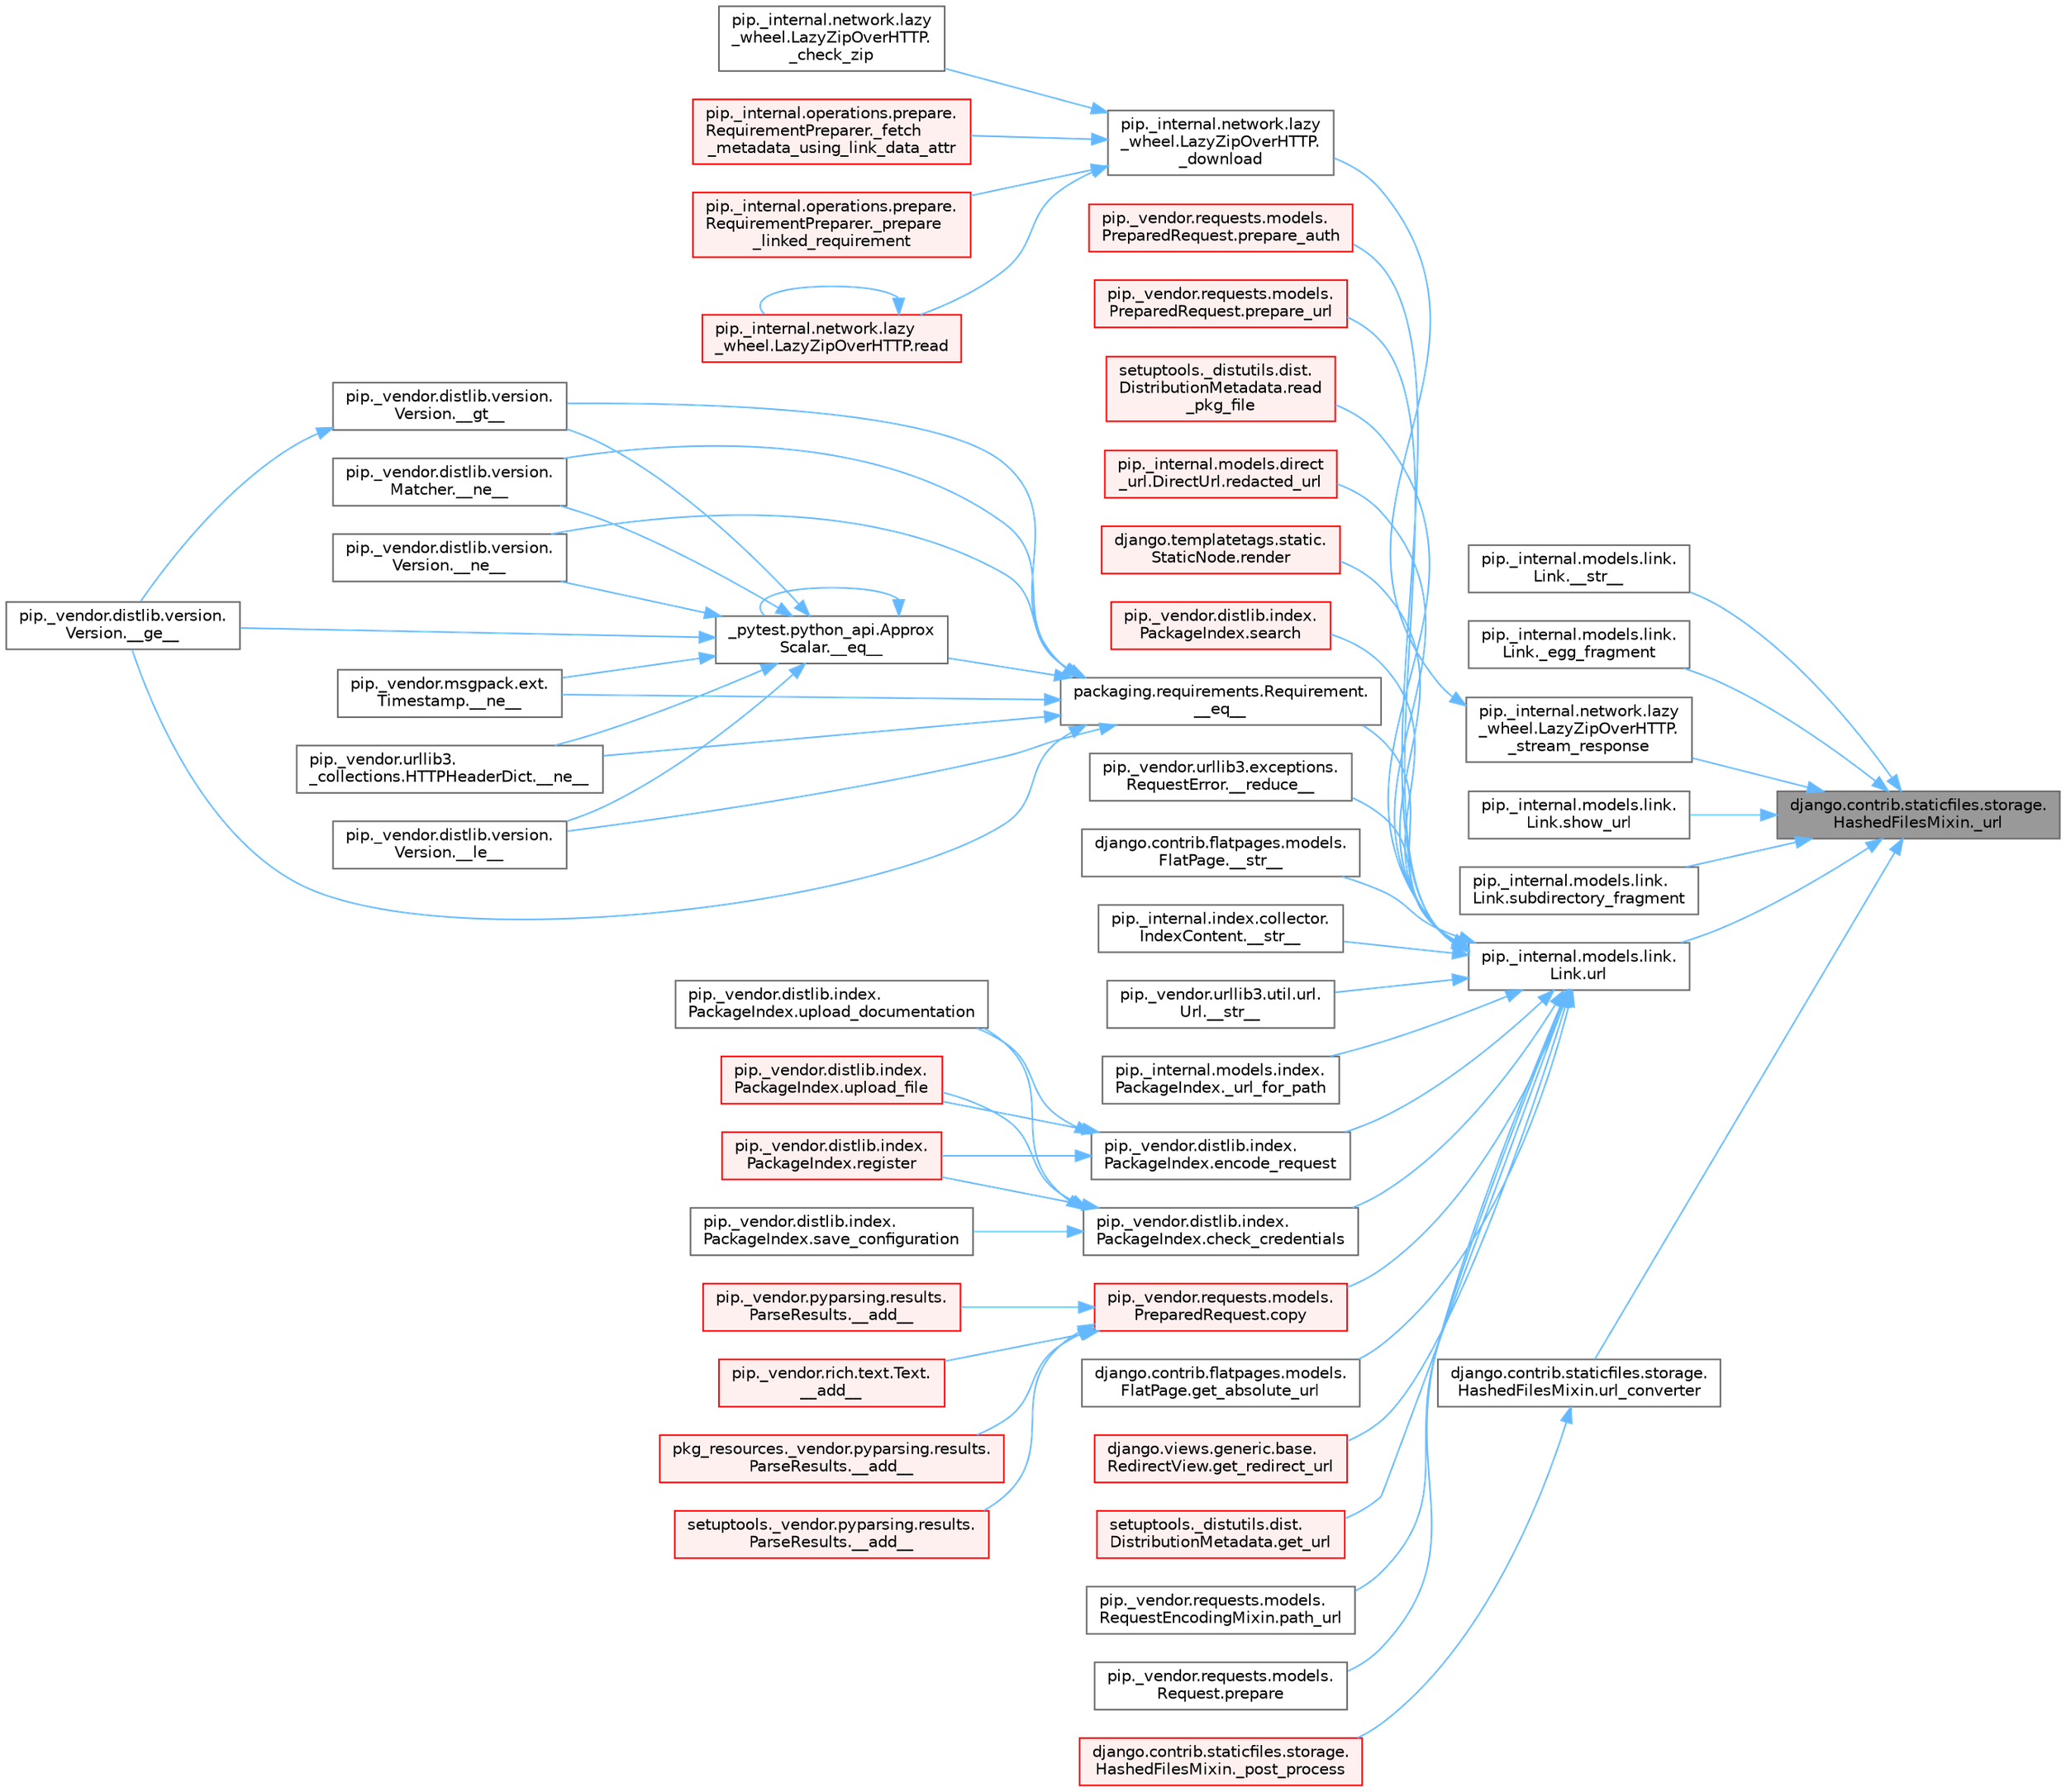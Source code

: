 digraph "django.contrib.staticfiles.storage.HashedFilesMixin._url"
{
 // LATEX_PDF_SIZE
  bgcolor="transparent";
  edge [fontname=Helvetica,fontsize=10,labelfontname=Helvetica,labelfontsize=10];
  node [fontname=Helvetica,fontsize=10,shape=box,height=0.2,width=0.4];
  rankdir="RL";
  Node1 [id="Node000001",label="django.contrib.staticfiles.storage.\lHashedFilesMixin._url",height=0.2,width=0.4,color="gray40", fillcolor="grey60", style="filled", fontcolor="black",tooltip=" "];
  Node1 -> Node2 [id="edge1_Node000001_Node000002",dir="back",color="steelblue1",style="solid",tooltip=" "];
  Node2 [id="Node000002",label="pip._internal.models.link.\lLink.__str__",height=0.2,width=0.4,color="grey40", fillcolor="white", style="filled",URL="$classpip_1_1__internal_1_1models_1_1link_1_1_link.html#aea9fc235d37d639ac167cdeac53ba308",tooltip=" "];
  Node1 -> Node3 [id="edge2_Node000001_Node000003",dir="back",color="steelblue1",style="solid",tooltip=" "];
  Node3 [id="Node000003",label="pip._internal.models.link.\lLink._egg_fragment",height=0.2,width=0.4,color="grey40", fillcolor="white", style="filled",URL="$classpip_1_1__internal_1_1models_1_1link_1_1_link.html#ac92716c3f3ae7898cd2b9c8879c40875",tooltip=" "];
  Node1 -> Node4 [id="edge3_Node000001_Node000004",dir="back",color="steelblue1",style="solid",tooltip=" "];
  Node4 [id="Node000004",label="pip._internal.network.lazy\l_wheel.LazyZipOverHTTP.\l_stream_response",height=0.2,width=0.4,color="grey40", fillcolor="white", style="filled",URL="$classpip_1_1__internal_1_1network_1_1lazy__wheel_1_1_lazy_zip_over_h_t_t_p.html#a0219c4671a1527dbd42f4011238984ac",tooltip=" "];
  Node4 -> Node5 [id="edge4_Node000004_Node000005",dir="back",color="steelblue1",style="solid",tooltip=" "];
  Node5 [id="Node000005",label="pip._internal.network.lazy\l_wheel.LazyZipOverHTTP.\l_download",height=0.2,width=0.4,color="grey40", fillcolor="white", style="filled",URL="$classpip_1_1__internal_1_1network_1_1lazy__wheel_1_1_lazy_zip_over_h_t_t_p.html#ad2434541dbceb1d56f3982d08a80a3ad",tooltip=" "];
  Node5 -> Node6 [id="edge5_Node000005_Node000006",dir="back",color="steelblue1",style="solid",tooltip=" "];
  Node6 [id="Node000006",label="pip._internal.network.lazy\l_wheel.LazyZipOverHTTP.\l_check_zip",height=0.2,width=0.4,color="grey40", fillcolor="white", style="filled",URL="$classpip_1_1__internal_1_1network_1_1lazy__wheel_1_1_lazy_zip_over_h_t_t_p.html#a488556c04cae72e3be28c1c04bf96667",tooltip=" "];
  Node5 -> Node7 [id="edge6_Node000005_Node000007",dir="back",color="steelblue1",style="solid",tooltip=" "];
  Node7 [id="Node000007",label="pip._internal.operations.prepare.\lRequirementPreparer._fetch\l_metadata_using_link_data_attr",height=0.2,width=0.4,color="red", fillcolor="#FFF0F0", style="filled",URL="$classpip_1_1__internal_1_1operations_1_1prepare_1_1_requirement_preparer.html#ae92578e6f2df74e25027d8f7ff89c0ce",tooltip=" "];
  Node5 -> Node10 [id="edge7_Node000005_Node000010",dir="back",color="steelblue1",style="solid",tooltip=" "];
  Node10 [id="Node000010",label="pip._internal.operations.prepare.\lRequirementPreparer._prepare\l_linked_requirement",height=0.2,width=0.4,color="red", fillcolor="#FFF0F0", style="filled",URL="$classpip_1_1__internal_1_1operations_1_1prepare_1_1_requirement_preparer.html#a1dd825f0089e12140b034ff21ef38093",tooltip=" "];
  Node5 -> Node13 [id="edge8_Node000005_Node000013",dir="back",color="steelblue1",style="solid",tooltip=" "];
  Node13 [id="Node000013",label="pip._internal.network.lazy\l_wheel.LazyZipOverHTTP.read",height=0.2,width=0.4,color="red", fillcolor="#FFF0F0", style="filled",URL="$classpip_1_1__internal_1_1network_1_1lazy__wheel_1_1_lazy_zip_over_h_t_t_p.html#adb8837e292941df2568b4de4082ecf19",tooltip=" "];
  Node13 -> Node13 [id="edge9_Node000013_Node000013",dir="back",color="steelblue1",style="solid",tooltip=" "];
  Node1 -> Node3181 [id="edge10_Node000001_Node003181",dir="back",color="steelblue1",style="solid",tooltip=" "];
  Node3181 [id="Node003181",label="pip._internal.models.link.\lLink.show_url",height=0.2,width=0.4,color="grey40", fillcolor="white", style="filled",URL="$classpip_1_1__internal_1_1models_1_1link_1_1_link.html#a18ca3abeab4eb436d6cfab79d7e54da9",tooltip=" "];
  Node1 -> Node3182 [id="edge11_Node000001_Node003182",dir="back",color="steelblue1",style="solid",tooltip=" "];
  Node3182 [id="Node003182",label="pip._internal.models.link.\lLink.subdirectory_fragment",height=0.2,width=0.4,color="grey40", fillcolor="white", style="filled",URL="$classpip_1_1__internal_1_1models_1_1link_1_1_link.html#a5fe3059afe6ce0a3328abab5624a0d4a",tooltip=" "];
  Node1 -> Node3183 [id="edge12_Node000001_Node003183",dir="back",color="steelblue1",style="solid",tooltip=" "];
  Node3183 [id="Node003183",label="pip._internal.models.link.\lLink.url",height=0.2,width=0.4,color="grey40", fillcolor="white", style="filled",URL="$classpip_1_1__internal_1_1models_1_1link_1_1_link.html#a6a4e9c09f8076390a11cc9b3fe51aede",tooltip=" "];
  Node3183 -> Node938 [id="edge13_Node003183_Node000938",dir="back",color="steelblue1",style="solid",tooltip=" "];
  Node938 [id="Node000938",label="packaging.requirements.Requirement.\l__eq__",height=0.2,width=0.4,color="grey40", fillcolor="white", style="filled",URL="$classpackaging_1_1requirements_1_1_requirement.html#ae285c586a0e8b9e700b0f5f25e2c2671",tooltip=" "];
  Node938 -> Node21 [id="edge14_Node000938_Node000021",dir="back",color="steelblue1",style="solid",tooltip=" "];
  Node21 [id="Node000021",label="_pytest.python_api.Approx\lScalar.__eq__",height=0.2,width=0.4,color="grey40", fillcolor="white", style="filled",URL="$class__pytest_1_1python__api_1_1_approx_scalar.html#af4601ee4ca7409927f88c83ebfc3d923",tooltip=" "];
  Node21 -> Node21 [id="edge15_Node000021_Node000021",dir="back",color="steelblue1",style="solid",tooltip=" "];
  Node21 -> Node22 [id="edge16_Node000021_Node000022",dir="back",color="steelblue1",style="solid",tooltip=" "];
  Node22 [id="Node000022",label="pip._vendor.distlib.version.\lVersion.__ge__",height=0.2,width=0.4,color="grey40", fillcolor="white", style="filled",URL="$classpip_1_1__vendor_1_1distlib_1_1version_1_1_version.html#aa6b7b889cebc687ddb5ed9040d01b1ec",tooltip=" "];
  Node21 -> Node23 [id="edge17_Node000021_Node000023",dir="back",color="steelblue1",style="solid",tooltip=" "];
  Node23 [id="Node000023",label="pip._vendor.distlib.version.\lVersion.__gt__",height=0.2,width=0.4,color="grey40", fillcolor="white", style="filled",URL="$classpip_1_1__vendor_1_1distlib_1_1version_1_1_version.html#a51cf0c8da1bb6829173ff6861b10cb5f",tooltip=" "];
  Node23 -> Node22 [id="edge18_Node000023_Node000022",dir="back",color="steelblue1",style="solid",tooltip=" "];
  Node21 -> Node24 [id="edge19_Node000021_Node000024",dir="back",color="steelblue1",style="solid",tooltip=" "];
  Node24 [id="Node000024",label="pip._vendor.distlib.version.\lVersion.__le__",height=0.2,width=0.4,color="grey40", fillcolor="white", style="filled",URL="$classpip_1_1__vendor_1_1distlib_1_1version_1_1_version.html#ae5e2c5d9b76377e286fcf92a382cbb8b",tooltip=" "];
  Node21 -> Node25 [id="edge20_Node000021_Node000025",dir="back",color="steelblue1",style="solid",tooltip=" "];
  Node25 [id="Node000025",label="pip._vendor.distlib.version.\lMatcher.__ne__",height=0.2,width=0.4,color="grey40", fillcolor="white", style="filled",URL="$classpip_1_1__vendor_1_1distlib_1_1version_1_1_matcher.html#a24f8f8a4686bff3018fee5d22f4e02f1",tooltip=" "];
  Node21 -> Node26 [id="edge21_Node000021_Node000026",dir="back",color="steelblue1",style="solid",tooltip=" "];
  Node26 [id="Node000026",label="pip._vendor.distlib.version.\lVersion.__ne__",height=0.2,width=0.4,color="grey40", fillcolor="white", style="filled",URL="$classpip_1_1__vendor_1_1distlib_1_1version_1_1_version.html#aea3cdf6db007318ab1a2e8d144e2a4a1",tooltip=" "];
  Node21 -> Node27 [id="edge22_Node000021_Node000027",dir="back",color="steelblue1",style="solid",tooltip=" "];
  Node27 [id="Node000027",label="pip._vendor.msgpack.ext.\lTimestamp.__ne__",height=0.2,width=0.4,color="grey40", fillcolor="white", style="filled",URL="$classpip_1_1__vendor_1_1msgpack_1_1ext_1_1_timestamp.html#ac38b8cada8075f7a1133b06bc99b2317",tooltip=" "];
  Node21 -> Node28 [id="edge23_Node000021_Node000028",dir="back",color="steelblue1",style="solid",tooltip=" "];
  Node28 [id="Node000028",label="pip._vendor.urllib3.\l_collections.HTTPHeaderDict.__ne__",height=0.2,width=0.4,color="grey40", fillcolor="white", style="filled",URL="$classpip_1_1__vendor_1_1urllib3_1_1__collections_1_1_h_t_t_p_header_dict.html#aa7766a9499d33160a1258e140e35a806",tooltip=" "];
  Node938 -> Node22 [id="edge24_Node000938_Node000022",dir="back",color="steelblue1",style="solid",tooltip=" "];
  Node938 -> Node23 [id="edge25_Node000938_Node000023",dir="back",color="steelblue1",style="solid",tooltip=" "];
  Node938 -> Node24 [id="edge26_Node000938_Node000024",dir="back",color="steelblue1",style="solid",tooltip=" "];
  Node938 -> Node25 [id="edge27_Node000938_Node000025",dir="back",color="steelblue1",style="solid",tooltip=" "];
  Node938 -> Node26 [id="edge28_Node000938_Node000026",dir="back",color="steelblue1",style="solid",tooltip=" "];
  Node938 -> Node27 [id="edge29_Node000938_Node000027",dir="back",color="steelblue1",style="solid",tooltip=" "];
  Node938 -> Node28 [id="edge30_Node000938_Node000028",dir="back",color="steelblue1",style="solid",tooltip=" "];
  Node3183 -> Node2193 [id="edge31_Node003183_Node002193",dir="back",color="steelblue1",style="solid",tooltip=" "];
  Node2193 [id="Node002193",label="pip._vendor.urllib3.exceptions.\lRequestError.__reduce__",height=0.2,width=0.4,color="grey40", fillcolor="white", style="filled",URL="$classpip_1_1__vendor_1_1urllib3_1_1exceptions_1_1_request_error.html#a85ac5caac1416015e6ce2482ed706d80",tooltip=" "];
  Node3183 -> Node2194 [id="edge32_Node003183_Node002194",dir="back",color="steelblue1",style="solid",tooltip=" "];
  Node2194 [id="Node002194",label="django.contrib.flatpages.models.\lFlatPage.__str__",height=0.2,width=0.4,color="grey40", fillcolor="white", style="filled",URL="$classdjango_1_1contrib_1_1flatpages_1_1models_1_1_flat_page.html#a7b928f53b0e7b3c330c2e44fa35b4d2e",tooltip=" "];
  Node3183 -> Node2195 [id="edge33_Node003183_Node002195",dir="back",color="steelblue1",style="solid",tooltip=" "];
  Node2195 [id="Node002195",label="pip._internal.index.collector.\lIndexContent.__str__",height=0.2,width=0.4,color="grey40", fillcolor="white", style="filled",URL="$classpip_1_1__internal_1_1index_1_1collector_1_1_index_content.html#af5fe548306ec90891fc50673b6803dea",tooltip=" "];
  Node3183 -> Node2196 [id="edge34_Node003183_Node002196",dir="back",color="steelblue1",style="solid",tooltip=" "];
  Node2196 [id="Node002196",label="pip._vendor.urllib3.util.url.\lUrl.__str__",height=0.2,width=0.4,color="grey40", fillcolor="white", style="filled",URL="$classpip_1_1__vendor_1_1urllib3_1_1util_1_1url_1_1_url.html#a62f7155ee1f0a03335cccb9d185c36d0",tooltip=" "];
  Node3183 -> Node2197 [id="edge35_Node003183_Node002197",dir="back",color="steelblue1",style="solid",tooltip=" "];
  Node2197 [id="Node002197",label="pip._internal.models.index.\lPackageIndex._url_for_path",height=0.2,width=0.4,color="grey40", fillcolor="white", style="filled",URL="$classpip_1_1__internal_1_1models_1_1index_1_1_package_index.html#a2c9a524386ea4a55912c35561c3272ea",tooltip=" "];
  Node3183 -> Node2198 [id="edge36_Node003183_Node002198",dir="back",color="steelblue1",style="solid",tooltip=" "];
  Node2198 [id="Node002198",label="pip._vendor.distlib.index.\lPackageIndex.check_credentials",height=0.2,width=0.4,color="grey40", fillcolor="white", style="filled",URL="$classpip_1_1__vendor_1_1distlib_1_1index_1_1_package_index.html#ace25b040947d873c461072c006501c8c",tooltip=" "];
  Node2198 -> Node2199 [id="edge37_Node002198_Node002199",dir="back",color="steelblue1",style="solid",tooltip=" "];
  Node2199 [id="Node002199",label="pip._vendor.distlib.index.\lPackageIndex.register",height=0.2,width=0.4,color="red", fillcolor="#FFF0F0", style="filled",URL="$classpip_1_1__vendor_1_1distlib_1_1index_1_1_package_index.html#abd6fd4e50f546d43488f8f9a6a9ed142",tooltip=" "];
  Node2198 -> Node2210 [id="edge38_Node002198_Node002210",dir="back",color="steelblue1",style="solid",tooltip=" "];
  Node2210 [id="Node002210",label="pip._vendor.distlib.index.\lPackageIndex.save_configuration",height=0.2,width=0.4,color="grey40", fillcolor="white", style="filled",URL="$classpip_1_1__vendor_1_1distlib_1_1index_1_1_package_index.html#ad11f641d18c251945108263fcbaa0142",tooltip=" "];
  Node2198 -> Node2211 [id="edge39_Node002198_Node002211",dir="back",color="steelblue1",style="solid",tooltip=" "];
  Node2211 [id="Node002211",label="pip._vendor.distlib.index.\lPackageIndex.upload_documentation",height=0.2,width=0.4,color="grey40", fillcolor="white", style="filled",URL="$classpip_1_1__vendor_1_1distlib_1_1index_1_1_package_index.html#a5f2298b79d6fcc0399b49e4f17a27f28",tooltip=" "];
  Node2198 -> Node2212 [id="edge40_Node002198_Node002212",dir="back",color="steelblue1",style="solid",tooltip=" "];
  Node2212 [id="Node002212",label="pip._vendor.distlib.index.\lPackageIndex.upload_file",height=0.2,width=0.4,color="red", fillcolor="#FFF0F0", style="filled",URL="$classpip_1_1__vendor_1_1distlib_1_1index_1_1_package_index.html#a27c70ecbd8d0e29bf1ed72370bde135f",tooltip=" "];
  Node3183 -> Node2213 [id="edge41_Node003183_Node002213",dir="back",color="steelblue1",style="solid",tooltip=" "];
  Node2213 [id="Node002213",label="pip._vendor.requests.models.\lPreparedRequest.copy",height=0.2,width=0.4,color="red", fillcolor="#FFF0F0", style="filled",URL="$classpip_1_1__vendor_1_1requests_1_1models_1_1_prepared_request.html#a7548cd215dfcd985b529c710800d964a",tooltip=" "];
  Node2213 -> Node145 [id="edge42_Node002213_Node000145",dir="back",color="steelblue1",style="solid",tooltip=" "];
  Node145 [id="Node000145",label="pip._vendor.pyparsing.results.\lParseResults.__add__",height=0.2,width=0.4,color="red", fillcolor="#FFF0F0", style="filled",URL="$classpip_1_1__vendor_1_1pyparsing_1_1results_1_1_parse_results.html#a3d042ec44a5277aec415d0527b3aa0f2",tooltip=" "];
  Node2213 -> Node147 [id="edge43_Node002213_Node000147",dir="back",color="steelblue1",style="solid",tooltip=" "];
  Node147 [id="Node000147",label="pip._vendor.rich.text.Text.\l__add__",height=0.2,width=0.4,color="red", fillcolor="#FFF0F0", style="filled",URL="$classpip_1_1__vendor_1_1rich_1_1text_1_1_text.html#a53ddbcca645bcd523cc7875ede6a2691",tooltip=" "];
  Node2213 -> Node148 [id="edge44_Node002213_Node000148",dir="back",color="steelblue1",style="solid",tooltip=" "];
  Node148 [id="Node000148",label="pkg_resources._vendor.pyparsing.results.\lParseResults.__add__",height=0.2,width=0.4,color="red", fillcolor="#FFF0F0", style="filled",URL="$classpkg__resources_1_1__vendor_1_1pyparsing_1_1results_1_1_parse_results.html#aac08c0df1060499bad944971ca3442b9",tooltip=" "];
  Node2213 -> Node149 [id="edge45_Node002213_Node000149",dir="back",color="steelblue1",style="solid",tooltip=" "];
  Node149 [id="Node000149",label="setuptools._vendor.pyparsing.results.\lParseResults.__add__",height=0.2,width=0.4,color="red", fillcolor="#FFF0F0", style="filled",URL="$classsetuptools_1_1__vendor_1_1pyparsing_1_1results_1_1_parse_results.html#afddc4e6ba70870fb80a50fb1f12f43e3",tooltip=" "];
  Node3183 -> Node2214 [id="edge46_Node003183_Node002214",dir="back",color="steelblue1",style="solid",tooltip=" "];
  Node2214 [id="Node002214",label="pip._vendor.distlib.index.\lPackageIndex.encode_request",height=0.2,width=0.4,color="grey40", fillcolor="white", style="filled",URL="$classpip_1_1__vendor_1_1distlib_1_1index_1_1_package_index.html#a795ad166cf5470b75ce142e9ca2bc617",tooltip=" "];
  Node2214 -> Node2199 [id="edge47_Node002214_Node002199",dir="back",color="steelblue1",style="solid",tooltip=" "];
  Node2214 -> Node2211 [id="edge48_Node002214_Node002211",dir="back",color="steelblue1",style="solid",tooltip=" "];
  Node2214 -> Node2212 [id="edge49_Node002214_Node002212",dir="back",color="steelblue1",style="solid",tooltip=" "];
  Node3183 -> Node2215 [id="edge50_Node003183_Node002215",dir="back",color="steelblue1",style="solid",tooltip=" "];
  Node2215 [id="Node002215",label="django.contrib.flatpages.models.\lFlatPage.get_absolute_url",height=0.2,width=0.4,color="grey40", fillcolor="white", style="filled",URL="$classdjango_1_1contrib_1_1flatpages_1_1models_1_1_flat_page.html#ae7e604bb984f8921f77b603526f4a426",tooltip=" "];
  Node3183 -> Node2216 [id="edge51_Node003183_Node002216",dir="back",color="steelblue1",style="solid",tooltip=" "];
  Node2216 [id="Node002216",label="django.views.generic.base.\lRedirectView.get_redirect_url",height=0.2,width=0.4,color="red", fillcolor="#FFF0F0", style="filled",URL="$classdjango_1_1views_1_1generic_1_1base_1_1_redirect_view.html#a04d6cdb2db124920ca88c0c2bed8b1af",tooltip=" "];
  Node3183 -> Node2224 [id="edge52_Node003183_Node002224",dir="back",color="steelblue1",style="solid",tooltip=" "];
  Node2224 [id="Node002224",label="setuptools._distutils.dist.\lDistributionMetadata.get_url",height=0.2,width=0.4,color="red", fillcolor="#FFF0F0", style="filled",URL="$classsetuptools_1_1__distutils_1_1dist_1_1_distribution_metadata.html#a48a81db21662142b30e8228c468c12ec",tooltip=" "];
  Node3183 -> Node2226 [id="edge53_Node003183_Node002226",dir="back",color="steelblue1",style="solid",tooltip=" "];
  Node2226 [id="Node002226",label="pip._vendor.requests.models.\lRequestEncodingMixin.path_url",height=0.2,width=0.4,color="grey40", fillcolor="white", style="filled",URL="$classpip_1_1__vendor_1_1requests_1_1models_1_1_request_encoding_mixin.html#a8897d811e86191516e992f4fb2e12a7d",tooltip=" "];
  Node3183 -> Node815 [id="edge54_Node003183_Node000815",dir="back",color="steelblue1",style="solid",tooltip=" "];
  Node815 [id="Node000815",label="pip._vendor.requests.models.\lRequest.prepare",height=0.2,width=0.4,color="grey40", fillcolor="white", style="filled",URL="$classpip_1_1__vendor_1_1requests_1_1models_1_1_request.html#a521f9d64b1ea263abc8fb0c3f957b2ab",tooltip=" "];
  Node3183 -> Node2227 [id="edge55_Node003183_Node002227",dir="back",color="steelblue1",style="solid",tooltip=" "];
  Node2227 [id="Node002227",label="pip._vendor.requests.models.\lPreparedRequest.prepare_auth",height=0.2,width=0.4,color="red", fillcolor="#FFF0F0", style="filled",URL="$classpip_1_1__vendor_1_1requests_1_1models_1_1_prepared_request.html#afc74f6c309d18d59e7db47170805362d",tooltip=" "];
  Node3183 -> Node2229 [id="edge56_Node003183_Node002229",dir="back",color="steelblue1",style="solid",tooltip=" "];
  Node2229 [id="Node002229",label="pip._vendor.requests.models.\lPreparedRequest.prepare_url",height=0.2,width=0.4,color="red", fillcolor="#FFF0F0", style="filled",URL="$classpip_1_1__vendor_1_1requests_1_1models_1_1_prepared_request.html#aa21e7ec5761e2176f2efc3d2b240e79a",tooltip=" "];
  Node3183 -> Node661 [id="edge57_Node003183_Node000661",dir="back",color="steelblue1",style="solid",tooltip=" "];
  Node661 [id="Node000661",label="setuptools._distutils.dist.\lDistributionMetadata.read\l_pkg_file",height=0.2,width=0.4,color="red", fillcolor="#FFF0F0", style="filled",URL="$classsetuptools_1_1__distutils_1_1dist_1_1_distribution_metadata.html#a7efe01ce942992105bfa0866706a2f20",tooltip=" "];
  Node3183 -> Node611 [id="edge58_Node003183_Node000611",dir="back",color="steelblue1",style="solid",tooltip=" "];
  Node611 [id="Node000611",label="pip._internal.models.direct\l_url.DirectUrl.redacted_url",height=0.2,width=0.4,color="red", fillcolor="#FFF0F0", style="filled",URL="$classpip_1_1__internal_1_1models_1_1direct__url_1_1_direct_url.html#a89ea51f8e2e338b29a310b501e60ee6f",tooltip=" "];
  Node3183 -> Node2230 [id="edge59_Node003183_Node002230",dir="back",color="steelblue1",style="solid",tooltip=" "];
  Node2230 [id="Node002230",label="django.templatetags.static.\lStaticNode.render",height=0.2,width=0.4,color="red", fillcolor="#FFF0F0", style="filled",URL="$classdjango_1_1templatetags_1_1static_1_1_static_node.html#aa8e3fda348d138fb33e13bf06968b8e5",tooltip=" "];
  Node3183 -> Node2231 [id="edge60_Node003183_Node002231",dir="back",color="steelblue1",style="solid",tooltip=" "];
  Node2231 [id="Node002231",label="pip._vendor.distlib.index.\lPackageIndex.search",height=0.2,width=0.4,color="red", fillcolor="#FFF0F0", style="filled",URL="$classpip_1_1__vendor_1_1distlib_1_1index_1_1_package_index.html#afd0a87e7c347f35852dd6801d0c1d95c",tooltip=" "];
  Node1 -> Node3184 [id="edge61_Node000001_Node003184",dir="back",color="steelblue1",style="solid",tooltip=" "];
  Node3184 [id="Node003184",label="django.contrib.staticfiles.storage.\lHashedFilesMixin.url_converter",height=0.2,width=0.4,color="grey40", fillcolor="white", style="filled",URL="$classdjango_1_1contrib_1_1staticfiles_1_1storage_1_1_hashed_files_mixin.html#a67047dabcbef318414a8e974dde62d53",tooltip=" "];
  Node3184 -> Node61 [id="edge62_Node003184_Node000061",dir="back",color="steelblue1",style="solid",tooltip=" "];
  Node61 [id="Node000061",label="django.contrib.staticfiles.storage.\lHashedFilesMixin._post_process",height=0.2,width=0.4,color="red", fillcolor="#FFF0F0", style="filled",URL="$classdjango_1_1contrib_1_1staticfiles_1_1storage_1_1_hashed_files_mixin.html#aa0c820223a4e686edd5d2c333d5a9336",tooltip=" "];
}
